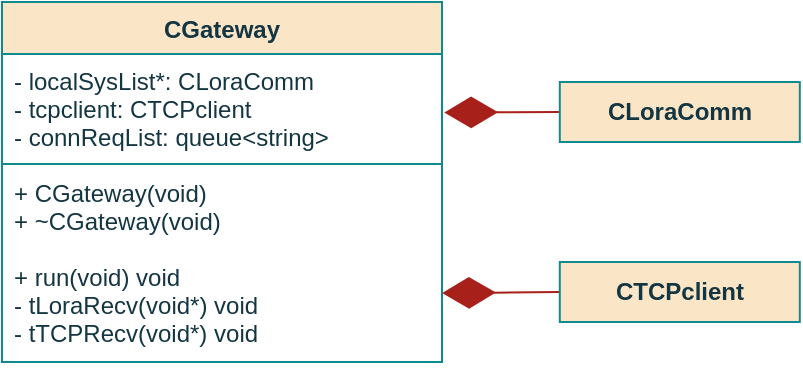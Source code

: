 <mxfile version="16.0.3" type="github" pages="5">
  <diagram name="class" id="y5j628SIv2B51ZuTXqj3">
    <mxGraphModel dx="540" dy="306" grid="1" gridSize="10" guides="1" tooltips="1" connect="1" arrows="1" fold="1" page="1" pageScale="1" pageWidth="850" pageHeight="1100" math="0" shadow="0">
      <root>
        <mxCell id="KdNlPUn6aUICCKRwBpbE-0" />
        <mxCell id="KdNlPUn6aUICCKRwBpbE-1" parent="KdNlPUn6aUICCKRwBpbE-0" />
        <mxCell id="KdNlPUn6aUICCKRwBpbE-2" value="CGateway" style="swimlane;fontStyle=1;align=center;verticalAlign=top;childLayout=stackLayout;horizontal=1;startSize=26;horizontalStack=0;resizeParent=1;resizeParentMax=0;resizeLast=0;collapsible=1;marginBottom=0;fillColor=#FAE5C7;strokeColor=#0F8B8D;fontColor=#143642;" vertex="1" parent="KdNlPUn6aUICCKRwBpbE-1">
          <mxGeometry x="280" y="40" width="220" height="180" as="geometry">
            <mxRectangle x="-80" y="480" width="80" height="26" as="alternateBounds" />
          </mxGeometry>
        </mxCell>
        <mxCell id="KdNlPUn6aUICCKRwBpbE-3" value="- localSysList*: CLoraComm&#xa;- tcpclient: CTCPclient&#xa;- connReqList: queue&lt;string&gt;&#xa;&#xa;&#xa;&#xa;&#xa;&#xa;" style="text;strokeColor=none;fillColor=none;align=left;verticalAlign=top;spacingLeft=4;spacingRight=4;overflow=hidden;rotatable=0;points=[[0,0.5],[1,0.5]];portConstraint=eastwest;fontColor=#143642;fontStyle=0" vertex="1" parent="KdNlPUn6aUICCKRwBpbE-2">
          <mxGeometry y="26" width="220" height="54" as="geometry" />
        </mxCell>
        <mxCell id="KdNlPUn6aUICCKRwBpbE-4" value="" style="line;strokeWidth=1;fillColor=none;align=left;verticalAlign=middle;spacingTop=-1;spacingLeft=3;spacingRight=3;rotatable=0;labelPosition=right;points=[];portConstraint=eastwest;labelBackgroundColor=#DAD2D8;strokeColor=#0F8B8D;fontColor=#143642;" vertex="1" parent="KdNlPUn6aUICCKRwBpbE-2">
          <mxGeometry y="80" width="220" height="2" as="geometry" />
        </mxCell>
        <mxCell id="KdNlPUn6aUICCKRwBpbE-5" value="+ CGateway(void)&#xa;+ ~CGateway(void)&#xa;&#xa;+ run(void) void&#xa;- tLoraRecv(void*) void&#xa;- tTCPRecv(void*) void&#xa;" style="text;strokeColor=none;fillColor=none;align=left;verticalAlign=top;spacingLeft=4;spacingRight=4;overflow=hidden;rotatable=0;points=[[0,0.5],[1,0.5]];portConstraint=eastwest;fontColor=#143642;" vertex="1" parent="KdNlPUn6aUICCKRwBpbE-2">
          <mxGeometry y="82" width="220" height="98" as="geometry" />
        </mxCell>
        <mxCell id="KdNlPUn6aUICCKRwBpbE-6" value="" style="endArrow=diamondThin;endFill=1;endSize=24;html=1;rounded=0;sketch=0;fontColor=#143642;strokeColor=#A8201A;fillColor=#FAE5C7;exitX=0;exitY=0.5;exitDx=0;exitDy=0;entryX=1.01;entryY=0.728;entryDx=0;entryDy=0;entryPerimeter=0;" edge="1" parent="KdNlPUn6aUICCKRwBpbE-1" source="KdNlPUn6aUICCKRwBpbE-7">
          <mxGeometry width="160" relative="1" as="geometry">
            <mxPoint x="558.9" y="135" as="sourcePoint" />
            <mxPoint x="501.1" y="95.312" as="targetPoint" />
          </mxGeometry>
        </mxCell>
        <mxCell id="KdNlPUn6aUICCKRwBpbE-7" value="CLoraComm" style="rounded=0;whiteSpace=wrap;html=1;sketch=0;fontColor=#143642;strokeColor=#0F8B8D;fillColor=#FAE5C7;fontStyle=1" vertex="1" parent="KdNlPUn6aUICCKRwBpbE-1">
          <mxGeometry x="558.9" y="80" width="120" height="30" as="geometry" />
        </mxCell>
        <mxCell id="KdNlPUn6aUICCKRwBpbE-8" value="" style="endArrow=diamondThin;endFill=1;endSize=24;html=1;rounded=0;sketch=0;fontColor=#143642;strokeColor=#A8201A;fillColor=#FAE5C7;exitX=0;exitY=0.5;exitDx=0;exitDy=0;entryX=1.005;entryY=0.442;entryDx=0;entryDy=0;entryPerimeter=0;" edge="1" parent="KdNlPUn6aUICCKRwBpbE-1">
          <mxGeometry width="160" relative="1" as="geometry">
            <mxPoint x="558.9" y="185" as="sourcePoint" />
            <mxPoint x="500" y="185.56" as="targetPoint" />
          </mxGeometry>
        </mxCell>
        <mxCell id="KdNlPUn6aUICCKRwBpbE-9" value="CTCPclient" style="rounded=0;whiteSpace=wrap;html=1;sketch=0;fontColor=#143642;strokeColor=#0F8B8D;fillColor=#FAE5C7;fontStyle=1" vertex="1" parent="KdNlPUn6aUICCKRwBpbE-1">
          <mxGeometry x="558.9" y="170" width="120" height="30" as="geometry" />
        </mxCell>
      </root>
    </mxGraphModel>
  </diagram>
  <diagram id="jL0FBZpTIhR-3-RqR1rX" name="constructor">
    <mxGraphModel dx="643" dy="364" grid="1" gridSize="10" guides="1" tooltips="1" connect="1" arrows="1" fold="1" page="1" pageScale="1" pageWidth="850" pageHeight="1100" math="0" shadow="0">
      <root>
        <mxCell id="TPhWPj7ktUSEMXJKfaup-0" />
        <mxCell id="TPhWPj7ktUSEMXJKfaup-1" parent="TPhWPj7ktUSEMXJKfaup-0" />
        <mxCell id="TPhWPj7ktUSEMXJKfaup-2" style="rounded=1;sketch=0;orthogonalLoop=1;jettySize=auto;html=1;exitX=0.5;exitY=1;exitDx=0;exitDy=0;entryX=0.5;entryY=0;entryDx=0;entryDy=0;fontColor=#143642;strokeColor=#A8201A;fillColor=#FAE5C7;" parent="TPhWPj7ktUSEMXJKfaup-1" source="TPhWPj7ktUSEMXJKfaup-3" target="TPhWPj7ktUSEMXJKfaup-8" edge="1">
          <mxGeometry relative="1" as="geometry">
            <mxPoint x="415" y="130" as="targetPoint" />
          </mxGeometry>
        </mxCell>
        <mxCell id="TPhWPj7ktUSEMXJKfaup-3" value="CGateway" style="ellipse;whiteSpace=wrap;html=1;fillColor=#FAE5C7;strokeColor=#0F8B8D;fontColor=#143642;fontStyle=1" parent="TPhWPj7ktUSEMXJKfaup-1" vertex="1">
          <mxGeometry x="350.37" y="40" width="125.5" height="50" as="geometry" />
        </mxCell>
        <mxCell id="TPhWPj7ktUSEMXJKfaup-4" style="edgeStyle=orthogonalEdgeStyle;rounded=1;orthogonalLoop=1;jettySize=auto;html=1;exitX=0.5;exitY=1;exitDx=0;exitDy=0;entryX=0.5;entryY=0;entryDx=0;entryDy=0;fontSize=11;strokeColor=#A8201A;" parent="TPhWPj7ktUSEMXJKfaup-1" edge="1">
          <mxGeometry relative="1" as="geometry">
            <mxPoint x="413.37" y="160" as="sourcePoint" />
            <mxPoint x="413.12" y="180" as="targetPoint" />
          </mxGeometry>
        </mxCell>
        <mxCell id="TPhWPj7ktUSEMXJKfaup-5" value="end" style="ellipse;whiteSpace=wrap;html=1;fillColor=#FAE5C7;strokeColor=#0F8B8D;fontColor=#143642;fontStyle=1" parent="TPhWPj7ktUSEMXJKfaup-1" vertex="1">
          <mxGeometry x="389.13" y="340" width="48" height="30" as="geometry" />
        </mxCell>
        <mxCell id="TPhWPj7ktUSEMXJKfaup-6" style="edgeStyle=orthogonalEdgeStyle;rounded=1;orthogonalLoop=1;jettySize=auto;html=1;exitX=0.5;exitY=1;exitDx=0;exitDy=0;entryX=0.5;entryY=0;entryDx=0;entryDy=0;fontSize=10;strokeColor=#A8201A;" parent="TPhWPj7ktUSEMXJKfaup-1" source="TPhWPj7ktUSEMXJKfaup-7" target="T_yCypG0AZO8UYKOJp6v-0" edge="1">
          <mxGeometry relative="1" as="geometry" />
        </mxCell>
        <mxCell id="TPhWPj7ktUSEMXJKfaup-7" value="&lt;b&gt;Create&lt;/b&gt; &lt;b&gt;CLoraComm &lt;/b&gt;&lt;i&gt;ls&lt;/i&gt;&lt;br&gt;&lt;b&gt;&lt;/b&gt;" style="rounded=0;whiteSpace=wrap;html=1;sketch=0;fontColor=#143642;strokeColor=#0F8B8D;fillColor=#FAE5C7;" parent="TPhWPj7ktUSEMXJKfaup-1" vertex="1">
          <mxGeometry x="338.37" y="180" width="150.25" height="30" as="geometry" />
        </mxCell>
        <mxCell id="TPhWPj7ktUSEMXJKfaup-8" value="&lt;b&gt;Create&lt;/b&gt; &lt;b&gt;CTCPclient &lt;/b&gt;&lt;i&gt;tcpclient&lt;/i&gt;" style="rounded=0;whiteSpace=wrap;html=1;sketch=0;fontColor=#143642;strokeColor=#0F8B8D;fillColor=#FAE5C7;" parent="TPhWPj7ktUSEMXJKfaup-1" vertex="1">
          <mxGeometry x="338" y="130" width="150.25" height="30" as="geometry" />
        </mxCell>
        <mxCell id="TPhWPj7ktUSEMXJKfaup-9" style="edgeStyle=orthogonalEdgeStyle;rounded=1;orthogonalLoop=1;jettySize=auto;html=1;exitX=0.5;exitY=1;exitDx=0;exitDy=0;entryX=0.5;entryY=0;entryDx=0;entryDy=0;fontSize=10;strokeColor=#A8201A;" parent="TPhWPj7ktUSEMXJKfaup-1" source="TPhWPj7ktUSEMXJKfaup-10" edge="1">
          <mxGeometry relative="1" as="geometry">
            <mxPoint x="412.87" y="340" as="targetPoint" />
          </mxGeometry>
        </mxCell>
        <mxCell id="TPhWPj7ktUSEMXJKfaup-10" value="&lt;div&gt;&lt;b&gt;Create&lt;/b&gt; &lt;i&gt;tTCPRecv&lt;/i&gt;&lt;/div&gt;&lt;div&gt;&lt;i&gt;&lt;b&gt;Create &lt;/b&gt;tLoraRecv&lt;br&gt;&lt;/i&gt;&lt;/div&gt;" style="rounded=0;whiteSpace=wrap;html=1;sketch=0;fontColor=#143642;strokeColor=#0F8B8D;fillColor=#FAE5C7;" parent="TPhWPj7ktUSEMXJKfaup-1" vertex="1">
          <mxGeometry x="338" y="280" width="150.25" height="40" as="geometry" />
        </mxCell>
        <mxCell id="T_yCypG0AZO8UYKOJp6v-1" style="edgeStyle=orthogonalEdgeStyle;rounded=1;orthogonalLoop=1;jettySize=auto;html=1;exitX=0.5;exitY=1;exitDx=0;exitDy=0;entryX=0.5;entryY=0;entryDx=0;entryDy=0;strokeColor=#A8201A;" edge="1" parent="TPhWPj7ktUSEMXJKfaup-1" source="T_yCypG0AZO8UYKOJp6v-0" target="TPhWPj7ktUSEMXJKfaup-10">
          <mxGeometry relative="1" as="geometry" />
        </mxCell>
        <mxCell id="T_yCypG0AZO8UYKOJp6v-0" value="&lt;b&gt;Add &lt;/b&gt;&lt;i&gt;ls &lt;/i&gt;to &lt;i&gt;localSysList&lt;/i&gt; " style="shape=process;whiteSpace=wrap;html=1;backgroundOutline=1;rounded=0;sketch=0;fontColor=#143642;strokeColor=#0F8B8D;fillColor=#FAE5C7;size=0;" vertex="1" parent="TPhWPj7ktUSEMXJKfaup-1">
          <mxGeometry x="338.62" y="230" width="150" height="30" as="geometry" />
        </mxCell>
      </root>
    </mxGraphModel>
  </diagram>
  <diagram name="run" id="xDJC0neDuCQzPXrXKwFX">
    <mxGraphModel dx="771" dy="437" grid="1" gridSize="10" guides="1" tooltips="1" connect="1" arrows="1" fold="1" page="1" pageScale="1" pageWidth="850" pageHeight="1100" math="0" shadow="0">
      <root>
        <mxCell id="WzIBeNL4NXZWiGcokp2w-0" />
        <mxCell id="WzIBeNL4NXZWiGcokp2w-1" parent="WzIBeNL4NXZWiGcokp2w-0" />
        <mxCell id="DzyKVXJPMSFsfME7zaUL-0" style="edgeStyle=orthogonalEdgeStyle;rounded=1;orthogonalLoop=1;jettySize=auto;html=1;exitX=0.5;exitY=1;exitDx=0;exitDy=0;strokeColor=#A8201A;entryX=0.5;entryY=0;entryDx=0;entryDy=0;" edge="1" parent="WzIBeNL4NXZWiGcokp2w-1" source="WzIBeNL4NXZWiGcokp2w-3" target="hrwqCDaVbjTJ_vt8_3CH-0">
          <mxGeometry relative="1" as="geometry">
            <mxPoint x="413.148" y="280.0" as="targetPoint" />
          </mxGeometry>
        </mxCell>
        <mxCell id="WzIBeNL4NXZWiGcokp2w-3" value="Run" style="ellipse;whiteSpace=wrap;html=1;fillColor=#FAE5C7;strokeColor=#0F8B8D;fontColor=#143642;fontStyle=1" vertex="1" parent="WzIBeNL4NXZWiGcokp2w-1">
          <mxGeometry x="358.32" y="200" width="109.63" height="40" as="geometry" />
        </mxCell>
        <mxCell id="QbaRWMw3eudTpH7Fx9Q6-7" style="edgeStyle=orthogonalEdgeStyle;rounded=1;orthogonalLoop=1;jettySize=auto;html=1;exitX=1;exitY=0.5;exitDx=0;exitDy=0;strokeColor=#A8201A;entryX=1;entryY=0.5;entryDx=0;entryDy=0;" edge="1" parent="WzIBeNL4NXZWiGcokp2w-1" source="QbaRWMw3eudTpH7Fx9Q6-3" target="hrwqCDaVbjTJ_vt8_3CH-0">
          <mxGeometry relative="1" as="geometry">
            <mxPoint x="420" y="230" as="targetPoint" />
            <Array as="points">
              <mxPoint x="520" y="345" />
              <mxPoint x="520" y="270" />
            </Array>
          </mxGeometry>
        </mxCell>
        <mxCell id="hrwqCDaVbjTJ_vt8_3CH-2" value="No" style="edgeLabel;html=1;align=center;verticalAlign=middle;resizable=0;points=[];" vertex="1" connectable="0" parent="QbaRWMw3eudTpH7Fx9Q6-7">
          <mxGeometry x="-0.879" relative="1" as="geometry">
            <mxPoint x="3" as="offset" />
          </mxGeometry>
        </mxCell>
        <mxCell id="hrwqCDaVbjTJ_vt8_3CH-12" value="Yes" style="edgeStyle=orthogonalEdgeStyle;rounded=1;orthogonalLoop=1;jettySize=auto;html=1;exitX=0;exitY=0.5;exitDx=0;exitDy=0;entryX=0.5;entryY=0;entryDx=0;entryDy=0;strokeColor=#A8201A;" edge="1" parent="WzIBeNL4NXZWiGcokp2w-1" source="QbaRWMw3eudTpH7Fx9Q6-3" target="hrwqCDaVbjTJ_vt8_3CH-9">
          <mxGeometry x="-0.834" relative="1" as="geometry">
            <Array as="points">
              <mxPoint x="320" y="345" />
              <mxPoint x="320" y="400" />
              <mxPoint x="413" y="400" />
            </Array>
            <mxPoint as="offset" />
          </mxGeometry>
        </mxCell>
        <mxCell id="QbaRWMw3eudTpH7Fx9Q6-3" value="New msg in &lt;i&gt;connReqList?&lt;/i&gt; " style="rhombus;whiteSpace=wrap;html=1;rounded=0;sketch=0;fontColor=#143642;strokeColor=#0F8B8D;fillColor=#FAE5C7;" vertex="1" parent="WzIBeNL4NXZWiGcokp2w-1">
          <mxGeometry x="357.07" y="300" width="112.12" height="90" as="geometry" />
        </mxCell>
        <mxCell id="jivb0oRl8EtgZlxyKUwG-0" style="edgeStyle=orthogonalEdgeStyle;rounded=1;orthogonalLoop=1;jettySize=auto;html=1;exitX=0.5;exitY=1;exitDx=0;exitDy=0;entryX=0.5;entryY=0;entryDx=0;entryDy=0;strokeColor=#A8201A;" edge="1" parent="WzIBeNL4NXZWiGcokp2w-1" source="QbaRWMw3eudTpH7Fx9Q6-10" target="PR6qJE34pOujofvug7mM-1">
          <mxGeometry relative="1" as="geometry" />
        </mxCell>
        <mxCell id="QbaRWMw3eudTpH7Fx9Q6-10" value="&lt;b&gt;Create&lt;/b&gt; CLoraComm &lt;i&gt;ls &lt;/i&gt;using &lt;i&gt;newID&lt;/i&gt;" style="shape=process;whiteSpace=wrap;html=1;backgroundOutline=1;rounded=0;sketch=0;fontColor=#143642;strokeColor=#0F8B8D;fillColor=#FAE5C7;size=0;" vertex="1" parent="WzIBeNL4NXZWiGcokp2w-1">
          <mxGeometry x="338.13" y="470" width="150" height="30" as="geometry" />
        </mxCell>
        <mxCell id="hrwqCDaVbjTJ_vt8_3CH-14" style="edgeStyle=orthogonalEdgeStyle;rounded=1;orthogonalLoop=1;jettySize=auto;html=1;exitX=0.5;exitY=1;exitDx=0;exitDy=0;entryX=0;entryY=0.5;entryDx=0;entryDy=0;strokeColor=#A8201A;" edge="1" parent="WzIBeNL4NXZWiGcokp2w-1" source="QbaRWMw3eudTpH7Fx9Q6-11" target="hrwqCDaVbjTJ_vt8_3CH-0">
          <mxGeometry relative="1" as="geometry">
            <Array as="points">
              <mxPoint x="413" y="610" />
              <mxPoint x="310" y="610" />
              <mxPoint x="310" y="270" />
            </Array>
          </mxGeometry>
        </mxCell>
        <mxCell id="QbaRWMw3eudTpH7Fx9Q6-11" value="&lt;b&gt;Create&lt;/b&gt; tRecvLora" style="shape=process;whiteSpace=wrap;html=1;backgroundOutline=1;rounded=0;sketch=0;fontColor=#143642;strokeColor=#0F8B8D;fillColor=#FAE5C7;size=0;" vertex="1" parent="WzIBeNL4NXZWiGcokp2w-1">
          <mxGeometry x="338.13" y="570" width="150" height="30" as="geometry" />
        </mxCell>
        <mxCell id="jivb0oRl8EtgZlxyKUwG-1" style="edgeStyle=orthogonalEdgeStyle;rounded=1;orthogonalLoop=1;jettySize=auto;html=1;exitX=0.5;exitY=1;exitDx=0;exitDy=0;entryX=0.5;entryY=0;entryDx=0;entryDy=0;strokeColor=#A8201A;" edge="1" parent="WzIBeNL4NXZWiGcokp2w-1" source="PR6qJE34pOujofvug7mM-1" target="QbaRWMw3eudTpH7Fx9Q6-11">
          <mxGeometry relative="1" as="geometry" />
        </mxCell>
        <mxCell id="PR6qJE34pOujofvug7mM-1" value="&lt;b&gt;Add &lt;/b&gt;&lt;i&gt;ls &lt;/i&gt;to &lt;i&gt;localSysList&lt;/i&gt; " style="shape=process;whiteSpace=wrap;html=1;backgroundOutline=1;rounded=0;sketch=0;fontColor=#143642;strokeColor=#0F8B8D;fillColor=#FAE5C7;size=0;" vertex="1" parent="WzIBeNL4NXZWiGcokp2w-1">
          <mxGeometry x="338.13" y="520" width="150" height="30" as="geometry" />
        </mxCell>
        <mxCell id="hrwqCDaVbjTJ_vt8_3CH-7" style="edgeStyle=orthogonalEdgeStyle;rounded=1;orthogonalLoop=1;jettySize=auto;html=1;exitX=0.5;exitY=1;exitDx=0;exitDy=0;entryX=0.5;entryY=0;entryDx=0;entryDy=0;strokeColor=#A8201A;" edge="1" parent="WzIBeNL4NXZWiGcokp2w-1" source="hrwqCDaVbjTJ_vt8_3CH-0">
          <mxGeometry relative="1" as="geometry">
            <mxPoint x="413.13" y="300.0" as="targetPoint" />
          </mxGeometry>
        </mxCell>
        <mxCell id="hrwqCDaVbjTJ_vt8_3CH-0" value="" style="ellipse;whiteSpace=wrap;html=1;aspect=fixed;rounded=0;sketch=0;fontColor=#143642;strokeColor=#0F8B8D;fillColor=#FAE5C7;" vertex="1" parent="WzIBeNL4NXZWiGcokp2w-1">
          <mxGeometry x="403.13" y="260" width="20" height="20" as="geometry" />
        </mxCell>
        <mxCell id="hrwqCDaVbjTJ_vt8_3CH-13" style="edgeStyle=orthogonalEdgeStyle;rounded=1;orthogonalLoop=1;jettySize=auto;html=1;exitX=0.5;exitY=1;exitDx=0;exitDy=0;entryX=0.5;entryY=0;entryDx=0;entryDy=0;strokeColor=#A8201A;" edge="1" parent="WzIBeNL4NXZWiGcokp2w-1" source="hrwqCDaVbjTJ_vt8_3CH-9" target="QbaRWMw3eudTpH7Fx9Q6-10">
          <mxGeometry relative="1" as="geometry" />
        </mxCell>
        <mxCell id="hrwqCDaVbjTJ_vt8_3CH-9" value="&lt;b&gt;Pop &lt;/b&gt;&lt;i&gt;newID&lt;/i&gt;&lt;i&gt; &lt;/i&gt;from &lt;i&gt;connReqList&lt;/i&gt;&lt;b&gt;&lt;br&gt;&lt;/b&gt;" style="shape=process;whiteSpace=wrap;html=1;backgroundOutline=1;rounded=0;sketch=0;fontColor=#143642;strokeColor=#0F8B8D;fillColor=#FAE5C7;size=0;" vertex="1" parent="WzIBeNL4NXZWiGcokp2w-1">
          <mxGeometry x="338.13" y="420" width="150" height="30" as="geometry" />
        </mxCell>
      </root>
    </mxGraphModel>
  </diagram>
  <diagram id="FENJ2H2G5J6c3p_rDh9S" name="ttcprecv">
    <mxGraphModel dx="643" dy="364" grid="1" gridSize="10" guides="1" tooltips="1" connect="1" arrows="1" fold="1" page="1" pageScale="1" pageWidth="850" pageHeight="1100" math="0" shadow="0">
      <root>
        <mxCell id="atJ6BWPMXhpa3b4_HaD2-0" />
        <mxCell id="atJ6BWPMXhpa3b4_HaD2-1" parent="atJ6BWPMXhpa3b4_HaD2-0" />
        <mxCell id="atJ6BWPMXhpa3b4_HaD2-2" style="edgeStyle=orthogonalEdgeStyle;curved=0;rounded=1;sketch=0;orthogonalLoop=1;jettySize=auto;html=1;exitX=0.5;exitY=1;exitDx=0;exitDy=0;entryX=0.5;entryY=0;entryDx=0;entryDy=0;fontColor=#143642;strokeColor=#A8201A;fillColor=#FAE5C7;" parent="atJ6BWPMXhpa3b4_HaD2-1" source="atJ6BWPMXhpa3b4_HaD2-3" target="atJ6BWPMXhpa3b4_HaD2-5" edge="1">
          <mxGeometry relative="1" as="geometry" />
        </mxCell>
        <mxCell id="atJ6BWPMXhpa3b4_HaD2-3" value="tTCPRecv" style="ellipse;whiteSpace=wrap;html=1;fillColor=#FAE5C7;strokeColor=#0F8B8D;fontColor=#143642;fontStyle=1" parent="atJ6BWPMXhpa3b4_HaD2-1" vertex="1">
          <mxGeometry x="352" y="40" width="125.5" height="50" as="geometry" />
        </mxCell>
        <mxCell id="atJ6BWPMXhpa3b4_HaD2-4" style="edgeStyle=orthogonalEdgeStyle;curved=0;rounded=1;sketch=0;orthogonalLoop=1;jettySize=auto;html=1;exitX=0.5;exitY=1;exitDx=0;exitDy=0;entryX=0.5;entryY=0;entryDx=0;entryDy=0;fontColor=#143642;strokeColor=#A8201A;fillColor=#FAE5C7;" parent="atJ6BWPMXhpa3b4_HaD2-1" source="atJ6BWPMXhpa3b4_HaD2-5" edge="1">
          <mxGeometry relative="1" as="geometry">
            <mxPoint x="415" y="170" as="targetPoint" />
          </mxGeometry>
        </mxCell>
        <mxCell id="atJ6BWPMXhpa3b4_HaD2-5" value="" style="ellipse;whiteSpace=wrap;html=1;aspect=fixed;rounded=0;sketch=0;fontColor=#143642;strokeColor=#0F8B8D;fillColor=#FAE5C7;" parent="atJ6BWPMXhpa3b4_HaD2-1" vertex="1">
          <mxGeometry x="405" y="130" width="20" height="20" as="geometry" />
        </mxCell>
        <mxCell id="atJ6BWPMXhpa3b4_HaD2-6" style="edgeStyle=orthogonalEdgeStyle;rounded=1;sketch=0;orthogonalLoop=1;jettySize=auto;html=1;entryX=0;entryY=0.5;entryDx=0;entryDy=0;fontColor=#143642;strokeColor=#A8201A;fillColor=#FAE5C7;exitX=0.5;exitY=1;exitDx=0;exitDy=0;" parent="atJ6BWPMXhpa3b4_HaD2-1" source="atJ6BWPMXhpa3b4_HaD2-14" target="atJ6BWPMXhpa3b4_HaD2-5" edge="1">
          <mxGeometry relative="1" as="geometry">
            <Array as="points">
              <mxPoint x="415" y="490" />
              <mxPoint x="290" y="490" />
              <mxPoint x="290" y="140" />
            </Array>
            <mxPoint x="414.75" y="730" as="sourcePoint" />
          </mxGeometry>
        </mxCell>
        <mxCell id="atJ6BWPMXhpa3b4_HaD2-7" style="edgeStyle=orthogonalEdgeStyle;curved=0;rounded=1;sketch=0;orthogonalLoop=1;jettySize=auto;html=1;exitX=1;exitY=0.5;exitDx=0;exitDy=0;entryX=1;entryY=0.5;entryDx=0;entryDy=0;fontColor=#143642;strokeColor=#A8201A;fillColor=#FAE5C7;" parent="atJ6BWPMXhpa3b4_HaD2-1" source="atJ6BWPMXhpa3b4_HaD2-11" target="atJ6BWPMXhpa3b4_HaD2-5" edge="1">
          <mxGeometry relative="1" as="geometry">
            <mxPoint x="457.25" y="630" as="sourcePoint" />
            <Array as="points">
              <mxPoint x="530" y="285" />
              <mxPoint x="530" y="140" />
            </Array>
          </mxGeometry>
        </mxCell>
        <mxCell id="atJ6BWPMXhpa3b4_HaD2-8" value="No" style="edgeLabel;html=1;align=center;verticalAlign=middle;resizable=0;points=[];fontColor=#143642;" parent="atJ6BWPMXhpa3b4_HaD2-7" vertex="1" connectable="0">
          <mxGeometry x="-0.958" y="2" relative="1" as="geometry">
            <mxPoint x="7" y="2" as="offset" />
          </mxGeometry>
        </mxCell>
        <mxCell id="atJ6BWPMXhpa3b4_HaD2-9" style="edgeStyle=orthogonalEdgeStyle;sketch=0;orthogonalLoop=1;jettySize=auto;html=1;exitX=0;exitY=0.5;exitDx=0;exitDy=0;entryX=0.5;entryY=0;entryDx=0;entryDy=0;fontColor=#143642;strokeColor=#A8201A;fillColor=#FAE5C7;rounded=1;" parent="atJ6BWPMXhpa3b4_HaD2-1" source="atJ6BWPMXhpa3b4_HaD2-11" target="VE-TgY8NwapTQKg--THn-0" edge="1">
          <mxGeometry relative="1" as="geometry">
            <Array as="points">
              <mxPoint x="324" y="285" />
              <mxPoint x="324" y="340" />
              <mxPoint x="415" y="340" />
            </Array>
            <mxPoint x="418.98" y="380" as="targetPoint" />
          </mxGeometry>
        </mxCell>
        <mxCell id="atJ6BWPMXhpa3b4_HaD2-10" value="Yes" style="edgeLabel;html=1;align=center;verticalAlign=middle;resizable=0;points=[];fontColor=#143642;" parent="atJ6BWPMXhpa3b4_HaD2-9" vertex="1" connectable="0">
          <mxGeometry x="-0.909" y="-1" relative="1" as="geometry">
            <mxPoint x="-6" y="1" as="offset" />
          </mxGeometry>
        </mxCell>
        <mxCell id="atJ6BWPMXhpa3b4_HaD2-11" value="&lt;div&gt;&lt;i&gt;message&lt;/i&gt; was&lt;/div&gt;&lt;div&gt;received?&lt;br&gt;&lt;/div&gt;" style="rhombus;whiteSpace=wrap;html=1;rounded=0;sketch=0;fontColor=#143642;strokeColor=#0F8B8D;fillColor=#FAE5C7;" parent="atJ6BWPMXhpa3b4_HaD2-1" vertex="1">
          <mxGeometry x="366" y="240" width="98" height="90" as="geometry" />
        </mxCell>
        <mxCell id="atJ6BWPMXhpa3b4_HaD2-12" value="Returns &lt;i&gt;message&lt;/i&gt;" style="edgeStyle=orthogonalEdgeStyle;rounded=1;orthogonalLoop=1;jettySize=auto;html=1;exitX=0.5;exitY=1;exitDx=0;exitDy=0;entryX=0.5;entryY=0;entryDx=0;entryDy=0;strokeColor=#A8201A;" parent="atJ6BWPMXhpa3b4_HaD2-1" source="atJ6BWPMXhpa3b4_HaD2-13" target="atJ6BWPMXhpa3b4_HaD2-11" edge="1">
          <mxGeometry relative="1" as="geometry">
            <mxPoint as="offset" />
          </mxGeometry>
        </mxCell>
        <mxCell id="atJ6BWPMXhpa3b4_HaD2-13" value="&lt;i&gt;tcpclient&lt;/i&gt;&lt;b&gt;.recv&lt;/b&gt;()" style="shape=process;whiteSpace=wrap;html=1;backgroundOutline=1;rounded=0;sketch=0;fontColor=#143642;strokeColor=#0F8B8D;fillColor=#FAE5C7;" parent="atJ6BWPMXhpa3b4_HaD2-1" vertex="1">
          <mxGeometry x="340" y="170" width="150" height="30" as="geometry" />
        </mxCell>
        <mxCell id="atJ6BWPMXhpa3b4_HaD2-14" value="&lt;div&gt;&lt;i&gt;localSys&lt;/i&gt;&lt;b&gt;.push(&lt;/b&gt;&lt;i&gt;cmd&lt;/i&gt;&lt;i&gt;)&lt;/i&gt;&lt;/div&gt;" style="shape=process;whiteSpace=wrap;html=1;backgroundOutline=1;rounded=0;sketch=0;fontColor=#143642;strokeColor=#0F8B8D;fillColor=#FAE5C7;" parent="atJ6BWPMXhpa3b4_HaD2-1" vertex="1">
          <mxGeometry x="339.75" y="440" width="150" height="30" as="geometry" />
        </mxCell>
        <mxCell id="VE-TgY8NwapTQKg--THn-1" value="Returns &lt;i&gt;localSys, cmd&lt;/i&gt;" style="edgeStyle=orthogonalEdgeStyle;rounded=1;orthogonalLoop=1;jettySize=auto;html=1;exitX=0.5;exitY=1;exitDx=0;exitDy=0;entryX=0.5;entryY=0;entryDx=0;entryDy=0;strokeColor=#A8201A;" edge="1" parent="atJ6BWPMXhpa3b4_HaD2-1" source="VE-TgY8NwapTQKg--THn-0" target="atJ6BWPMXhpa3b4_HaD2-14">
          <mxGeometry relative="1" as="geometry" />
        </mxCell>
        <mxCell id="VE-TgY8NwapTQKg--THn-0" value="&lt;div&gt;&lt;b&gt;parser(&lt;/b&gt;&lt;i&gt;message)&lt;/i&gt;&lt;/div&gt;" style="shape=process;whiteSpace=wrap;html=1;backgroundOutline=1;rounded=0;sketch=0;fontColor=#143642;strokeColor=#0F8B8D;fillColor=#FAE5C7;" vertex="1" parent="atJ6BWPMXhpa3b4_HaD2-1">
          <mxGeometry x="340" y="360" width="150" height="30" as="geometry" />
        </mxCell>
      </root>
    </mxGraphModel>
  </diagram>
  <diagram id="DJZtquHrUaa9BsF79rTj" name="tlorarecv">
    <mxGraphModel dx="1781" dy="527" grid="1" gridSize="10" guides="1" tooltips="1" connect="1" arrows="1" fold="1" page="1" pageScale="1" pageWidth="850" pageHeight="1100" math="0" shadow="0">
      <root>
        <mxCell id="I8GF2f7bAFX1AK28B-e9-0" />
        <mxCell id="I8GF2f7bAFX1AK28B-e9-1" parent="I8GF2f7bAFX1AK28B-e9-0" />
        <mxCell id="I8GF2f7bAFX1AK28B-e9-2" style="edgeStyle=orthogonalEdgeStyle;curved=0;rounded=1;sketch=0;orthogonalLoop=1;jettySize=auto;html=1;exitX=0.5;exitY=1;exitDx=0;exitDy=0;entryX=0.5;entryY=0;entryDx=0;entryDy=0;fontColor=#143642;strokeColor=#A8201A;fillColor=#FAE5C7;" parent="I8GF2f7bAFX1AK28B-e9-1" source="I8GF2f7bAFX1AK28B-e9-3" target="I8GF2f7bAFX1AK28B-e9-5" edge="1">
          <mxGeometry relative="1" as="geometry" />
        </mxCell>
        <mxCell id="I8GF2f7bAFX1AK28B-e9-3" value="tLoraRecv" style="ellipse;whiteSpace=wrap;html=1;fillColor=#FAE5C7;strokeColor=#0F8B8D;fontColor=#143642;fontStyle=1" parent="I8GF2f7bAFX1AK28B-e9-1" vertex="1">
          <mxGeometry x="-488" y="70" width="125.5" height="50" as="geometry" />
        </mxCell>
        <mxCell id="I8GF2f7bAFX1AK28B-e9-4" style="edgeStyle=orthogonalEdgeStyle;curved=0;rounded=1;sketch=0;orthogonalLoop=1;jettySize=auto;html=1;exitX=0.5;exitY=1;exitDx=0;exitDy=0;entryX=0.5;entryY=0;entryDx=0;entryDy=0;fontColor=#143642;strokeColor=#A8201A;fillColor=#FAE5C7;" parent="I8GF2f7bAFX1AK28B-e9-1" source="I8GF2f7bAFX1AK28B-e9-5" edge="1">
          <mxGeometry relative="1" as="geometry">
            <mxPoint x="-425" y="200" as="targetPoint" />
          </mxGeometry>
        </mxCell>
        <mxCell id="I8GF2f7bAFX1AK28B-e9-5" value="" style="ellipse;whiteSpace=wrap;html=1;aspect=fixed;rounded=0;sketch=0;fontColor=#143642;strokeColor=#0F8B8D;fillColor=#FAE5C7;" parent="I8GF2f7bAFX1AK28B-e9-1" vertex="1">
          <mxGeometry x="-435" y="160" width="20" height="20" as="geometry" />
        </mxCell>
        <mxCell id="I8GF2f7bAFX1AK28B-e9-6" style="edgeStyle=orthogonalEdgeStyle;rounded=1;sketch=0;orthogonalLoop=1;jettySize=auto;html=1;entryX=0;entryY=0.5;entryDx=0;entryDy=0;fontColor=#143642;strokeColor=#A8201A;fillColor=#FAE5C7;exitX=0.5;exitY=1;exitDx=0;exitDy=0;" parent="I8GF2f7bAFX1AK28B-e9-1" source="I8GF2f7bAFX1AK28B-e9-14" target="I8GF2f7bAFX1AK28B-e9-5" edge="1">
          <mxGeometry relative="1" as="geometry">
            <Array as="points">
              <mxPoint x="-425" y="640" />
              <mxPoint x="-550" y="640" />
              <mxPoint x="-550" y="170" />
            </Array>
            <mxPoint x="-425.25" y="760" as="sourcePoint" />
          </mxGeometry>
        </mxCell>
        <mxCell id="I8GF2f7bAFX1AK28B-e9-7" style="edgeStyle=orthogonalEdgeStyle;curved=0;rounded=1;sketch=0;orthogonalLoop=1;jettySize=auto;html=1;exitX=1;exitY=0.5;exitDx=0;exitDy=0;entryX=1;entryY=0.5;entryDx=0;entryDy=0;fontColor=#143642;strokeColor=#A8201A;fillColor=#FAE5C7;" parent="I8GF2f7bAFX1AK28B-e9-1" source="I8GF2f7bAFX1AK28B-e9-11" target="I8GF2f7bAFX1AK28B-e9-5" edge="1">
          <mxGeometry relative="1" as="geometry">
            <mxPoint x="-382.75" y="660" as="sourcePoint" />
            <Array as="points">
              <mxPoint x="-310" y="315" />
              <mxPoint x="-310" y="170" />
            </Array>
          </mxGeometry>
        </mxCell>
        <mxCell id="I8GF2f7bAFX1AK28B-e9-8" value="No" style="edgeLabel;html=1;align=center;verticalAlign=middle;resizable=0;points=[];fontColor=#143642;" parent="I8GF2f7bAFX1AK28B-e9-7" vertex="1" connectable="0">
          <mxGeometry x="-0.958" y="2" relative="1" as="geometry">
            <mxPoint x="9" y="2" as="offset" />
          </mxGeometry>
        </mxCell>
        <mxCell id="I8GF2f7bAFX1AK28B-e9-9" style="edgeStyle=orthogonalEdgeStyle;sketch=0;orthogonalLoop=1;jettySize=auto;html=1;exitX=0;exitY=0.5;exitDx=0;exitDy=0;entryX=0.5;entryY=0;entryDx=0;entryDy=0;fontColor=#143642;strokeColor=#A8201A;fillColor=#FAE5C7;rounded=1;" parent="I8GF2f7bAFX1AK28B-e9-1" source="I8GF2f7bAFX1AK28B-e9-11" target="2AeDoOJ4jyaEiFMNVPhh-1" edge="1">
          <mxGeometry relative="1" as="geometry">
            <Array as="points">
              <mxPoint x="-516" y="315" />
              <mxPoint x="-516" y="380" />
              <mxPoint x="-425" y="380" />
            </Array>
            <mxPoint x="-421.02" y="410" as="targetPoint" />
          </mxGeometry>
        </mxCell>
        <mxCell id="I8GF2f7bAFX1AK28B-e9-10" value="Yes" style="edgeLabel;html=1;align=center;verticalAlign=middle;resizable=0;points=[];fontColor=#143642;" parent="I8GF2f7bAFX1AK28B-e9-9" vertex="1" connectable="0">
          <mxGeometry x="-0.909" y="-1" relative="1" as="geometry">
            <mxPoint x="-6" y="1" as="offset" />
          </mxGeometry>
        </mxCell>
        <mxCell id="I8GF2f7bAFX1AK28B-e9-11" value="&lt;div&gt;&lt;i&gt;message&lt;/i&gt; was&lt;/div&gt;&lt;div&gt;received?&lt;br&gt;&lt;/div&gt;" style="rhombus;whiteSpace=wrap;html=1;rounded=0;sketch=0;fontColor=#143642;strokeColor=#0F8B8D;fillColor=#FAE5C7;" parent="I8GF2f7bAFX1AK28B-e9-1" vertex="1">
          <mxGeometry x="-474" y="270" width="98" height="90" as="geometry" />
        </mxCell>
        <mxCell id="I8GF2f7bAFX1AK28B-e9-12" value="Returns &lt;i&gt;message&lt;/i&gt;" style="edgeStyle=orthogonalEdgeStyle;rounded=1;orthogonalLoop=1;jettySize=auto;html=1;exitX=0.5;exitY=1;exitDx=0;exitDy=0;entryX=0.5;entryY=0;entryDx=0;entryDy=0;strokeColor=#A8201A;" parent="I8GF2f7bAFX1AK28B-e9-1" source="I8GF2f7bAFX1AK28B-e9-13" target="I8GF2f7bAFX1AK28B-e9-11" edge="1">
          <mxGeometry relative="1" as="geometry" />
        </mxCell>
        <mxCell id="I8GF2f7bAFX1AK28B-e9-13" value="&lt;i&gt;ls&lt;/i&gt;&lt;b&gt;.recv&lt;/b&gt;()" style="shape=process;whiteSpace=wrap;html=1;backgroundOutline=1;rounded=0;sketch=0;fontColor=#143642;strokeColor=#0F8B8D;fillColor=#FAE5C7;" parent="I8GF2f7bAFX1AK28B-e9-1" vertex="1">
          <mxGeometry x="-500" y="200" width="150" height="30" as="geometry" />
        </mxCell>
        <mxCell id="I8GF2f7bAFX1AK28B-e9-14" value="&lt;div&gt;&lt;i&gt;tcpclient&lt;/i&gt;&lt;b&gt;.push&lt;/b&gt;&lt;/div&gt;&lt;div&gt;&lt;b&gt;(&lt;/b&gt;&lt;i&gt;message&lt;b&gt;)&lt;/b&gt;&lt;/i&gt;&lt;/div&gt;" style="shape=process;whiteSpace=wrap;html=1;backgroundOutline=1;rounded=0;sketch=0;fontColor=#143642;strokeColor=#0F8B8D;fillColor=#FAE5C7;" parent="I8GF2f7bAFX1AK28B-e9-1" vertex="1">
          <mxGeometry x="-500.25" y="580" width="150" height="40" as="geometry" />
        </mxCell>
        <mxCell id="2AeDoOJ4jyaEiFMNVPhh-3" value="No" style="edgeStyle=orthogonalEdgeStyle;rounded=1;orthogonalLoop=1;jettySize=auto;html=1;exitX=0;exitY=0.5;exitDx=0;exitDy=0;entryX=0;entryY=0.5;entryDx=0;entryDy=0;strokeColor=#A8201A;" edge="1" parent="I8GF2f7bAFX1AK28B-e9-1" source="2AeDoOJ4jyaEiFMNVPhh-1" target="5tdAHTMVzzda1hVwN31y-3">
          <mxGeometry x="-0.866" relative="1" as="geometry">
            <Array as="points">
              <mxPoint x="-520" y="445" />
              <mxPoint x="-520" y="540" />
            </Array>
            <mxPoint as="offset" />
          </mxGeometry>
        </mxCell>
        <mxCell id="7plRzU-45sA5nvx8XrfX-1" style="edgeStyle=orthogonalEdgeStyle;rounded=1;orthogonalLoop=1;jettySize=auto;html=1;exitX=1;exitY=0.5;exitDx=0;exitDy=0;entryX=0.5;entryY=0;entryDx=0;entryDy=0;strokeColor=#A8201A;" edge="1" parent="I8GF2f7bAFX1AK28B-e9-1" source="2AeDoOJ4jyaEiFMNVPhh-1" target="7plRzU-45sA5nvx8XrfX-0">
          <mxGeometry relative="1" as="geometry" />
        </mxCell>
        <mxCell id="5tdAHTMVzzda1hVwN31y-0" value="Yes" style="edgeLabel;html=1;align=center;verticalAlign=middle;resizable=0;points=[];" vertex="1" connectable="0" parent="7plRzU-45sA5nvx8XrfX-1">
          <mxGeometry x="-0.671" relative="1" as="geometry">
            <mxPoint as="offset" />
          </mxGeometry>
        </mxCell>
        <mxCell id="2AeDoOJ4jyaEiFMNVPhh-1" value="&lt;div&gt;New &lt;br&gt;&lt;/div&gt;&lt;div&gt;connection request?&lt;/div&gt;" style="rhombus;whiteSpace=wrap;html=1;rounded=0;sketch=0;fontColor=#143642;strokeColor=#0F8B8D;fillColor=#FAE5C7;" vertex="1" parent="I8GF2f7bAFX1AK28B-e9-1">
          <mxGeometry x="-474.25" y="400" width="98" height="90" as="geometry" />
        </mxCell>
        <mxCell id="5tdAHTMVzzda1hVwN31y-1" style="edgeStyle=orthogonalEdgeStyle;rounded=1;orthogonalLoop=1;jettySize=auto;html=1;exitX=0.5;exitY=1;exitDx=0;exitDy=0;strokeColor=#A8201A;entryX=1;entryY=0.5;entryDx=0;entryDy=0;" edge="1" parent="I8GF2f7bAFX1AK28B-e9-1" source="7plRzU-45sA5nvx8XrfX-0" target="5tdAHTMVzzda1hVwN31y-3">
          <mxGeometry relative="1" as="geometry">
            <mxPoint x="-410" y="530" as="targetPoint" />
          </mxGeometry>
        </mxCell>
        <mxCell id="7plRzU-45sA5nvx8XrfX-0" value="&lt;b&gt;Push &lt;/b&gt;&lt;i&gt;message&lt;/i&gt;&lt;i&gt; &lt;/i&gt;to &lt;i&gt;connReqList&lt;/i&gt;&lt;b&gt;&lt;br&gt;&lt;/b&gt;" style="shape=process;whiteSpace=wrap;html=1;backgroundOutline=1;rounded=0;sketch=0;fontColor=#143642;strokeColor=#0F8B8D;fillColor=#FAE5C7;size=0;" vertex="1" parent="I8GF2f7bAFX1AK28B-e9-1">
          <mxGeometry x="-390" y="490" width="130" height="30" as="geometry" />
        </mxCell>
        <mxCell id="5tdAHTMVzzda1hVwN31y-4" style="edgeStyle=orthogonalEdgeStyle;rounded=1;orthogonalLoop=1;jettySize=auto;html=1;exitX=0.5;exitY=1;exitDx=0;exitDy=0;entryX=0.5;entryY=0;entryDx=0;entryDy=0;strokeColor=#A8201A;" edge="1" parent="I8GF2f7bAFX1AK28B-e9-1" source="5tdAHTMVzzda1hVwN31y-3" target="I8GF2f7bAFX1AK28B-e9-14">
          <mxGeometry relative="1" as="geometry" />
        </mxCell>
        <mxCell id="5tdAHTMVzzda1hVwN31y-3" value="" style="ellipse;whiteSpace=wrap;html=1;aspect=fixed;rounded=0;sketch=0;fontColor=#143642;strokeColor=#0F8B8D;fillColor=#FAE5C7;" vertex="1" parent="I8GF2f7bAFX1AK28B-e9-1">
          <mxGeometry x="-435" y="530" width="20" height="20" as="geometry" />
        </mxCell>
      </root>
    </mxGraphModel>
  </diagram>
</mxfile>
